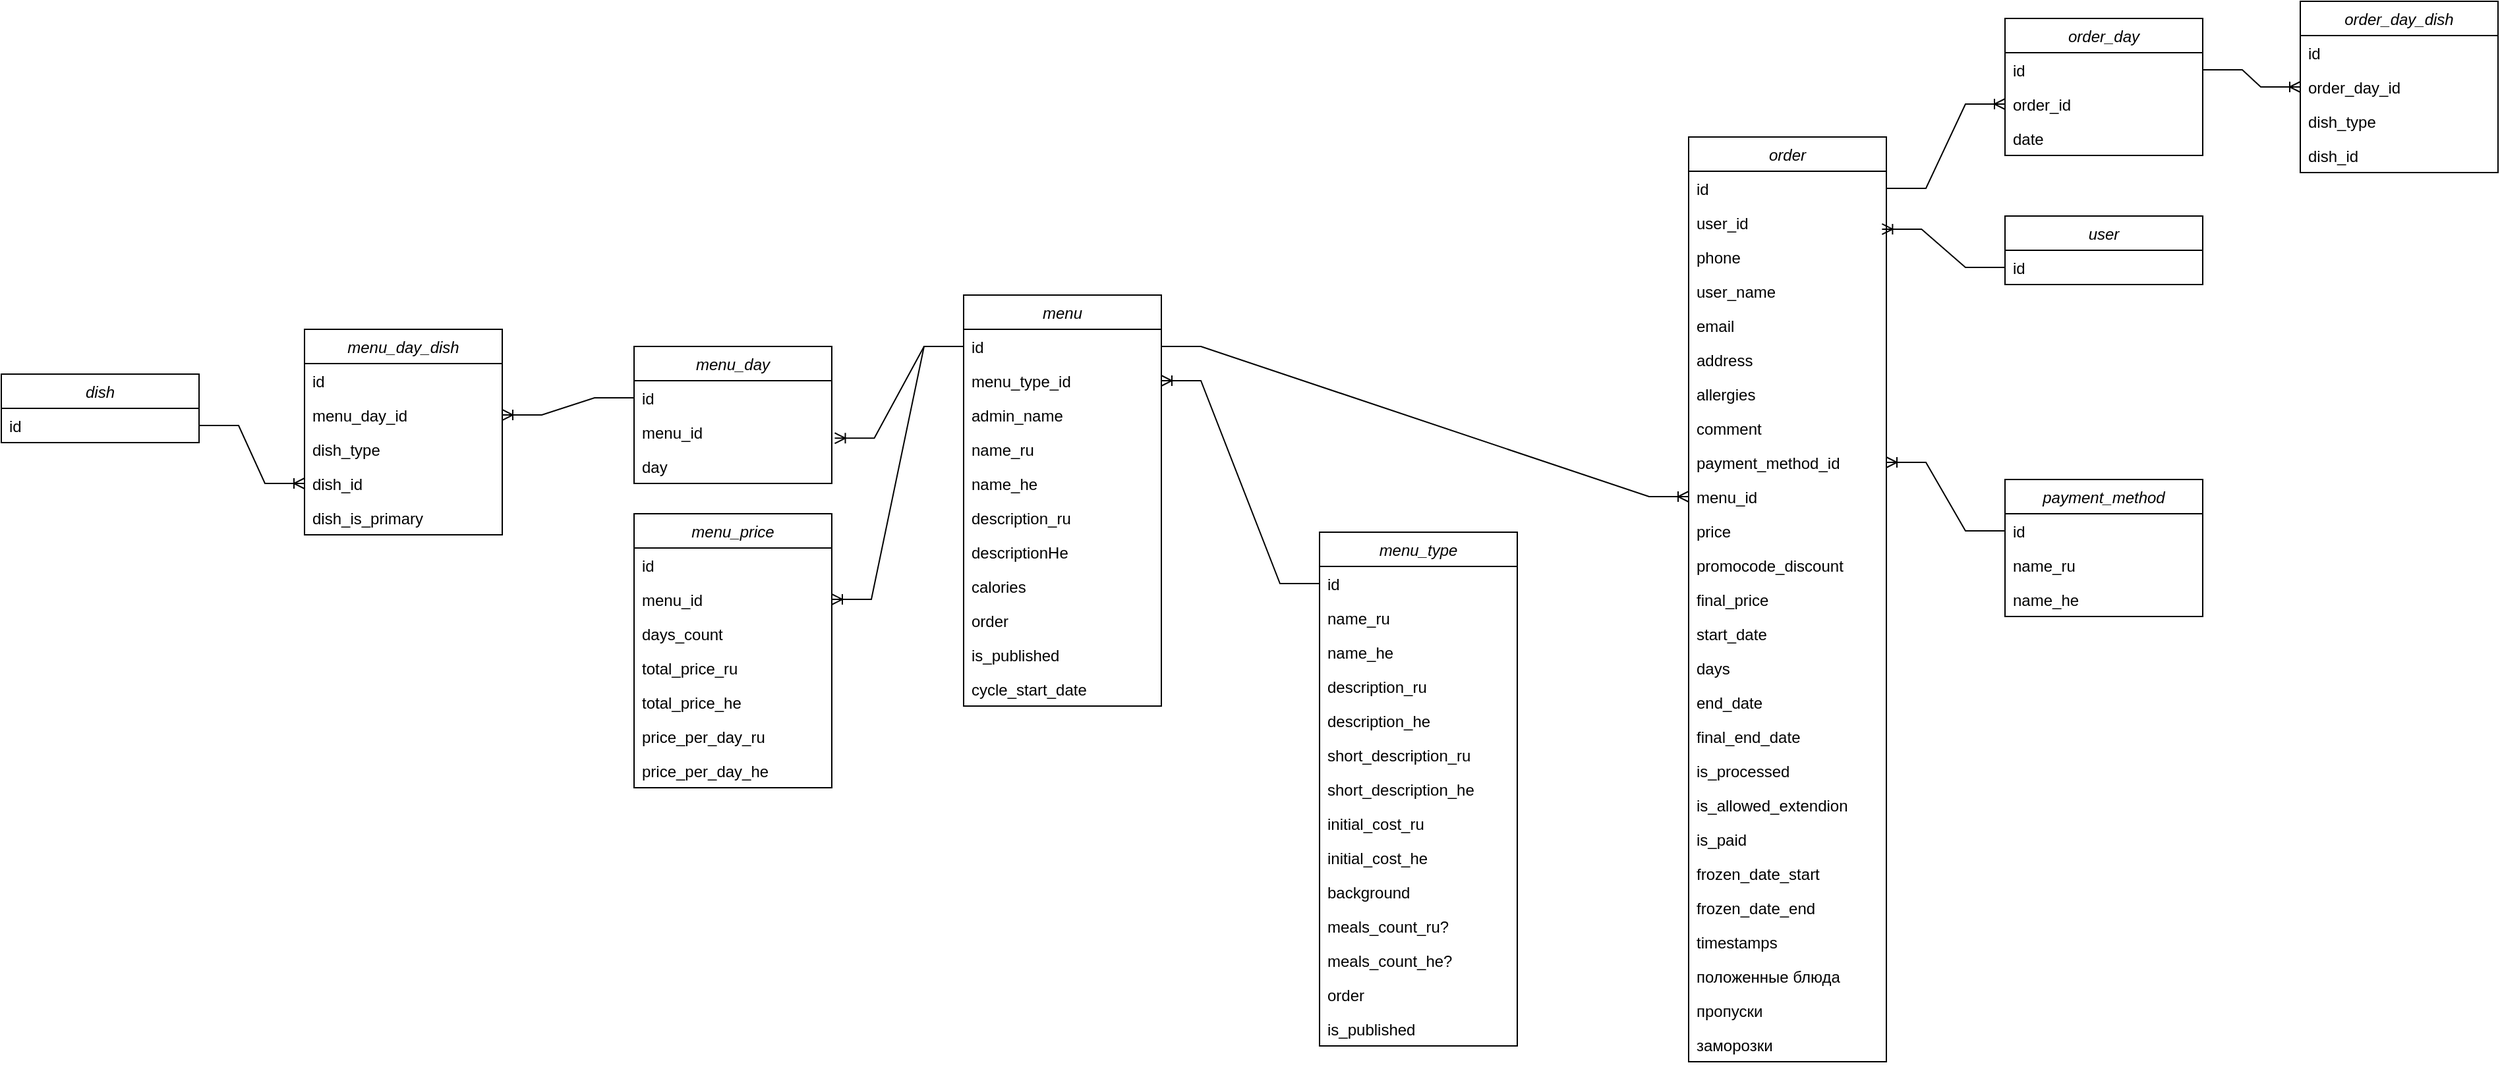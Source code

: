 <mxfile version="26.0.11">
  <diagram id="C5RBs43oDa-KdzZeNtuy" name="Page-1">
    <mxGraphModel dx="1974" dy="1759" grid="1" gridSize="10" guides="1" tooltips="1" connect="1" arrows="1" fold="1" page="1" pageScale="1" pageWidth="827" pageHeight="1169" math="0" shadow="0">
      <root>
        <mxCell id="WIyWlLk6GJQsqaUBKTNV-0" />
        <mxCell id="WIyWlLk6GJQsqaUBKTNV-1" parent="WIyWlLk6GJQsqaUBKTNV-0" />
        <mxCell id="zkfFHV4jXpPFQw0GAbJ--0" value="dish" style="swimlane;fontStyle=2;align=center;verticalAlign=top;childLayout=stackLayout;horizontal=1;startSize=26;horizontalStack=0;resizeParent=1;resizeLast=0;collapsible=1;marginBottom=0;rounded=0;shadow=0;strokeWidth=1;" parent="WIyWlLk6GJQsqaUBKTNV-1" vertex="1">
          <mxGeometry x="-90" y="190" width="150" height="52" as="geometry">
            <mxRectangle x="230" y="140" width="160" height="26" as="alternateBounds" />
          </mxGeometry>
        </mxCell>
        <mxCell id="zkfFHV4jXpPFQw0GAbJ--1" value="id" style="text;align=left;verticalAlign=top;spacingLeft=4;spacingRight=4;overflow=hidden;rotatable=0;points=[[0,0.5],[1,0.5]];portConstraint=eastwest;" parent="zkfFHV4jXpPFQw0GAbJ--0" vertex="1">
          <mxGeometry y="26" width="150" height="26" as="geometry" />
        </mxCell>
        <mxCell id="G6ZXLPOzk_R5k4GUqqPr-0" value="menu" style="swimlane;fontStyle=2;align=center;verticalAlign=top;childLayout=stackLayout;horizontal=1;startSize=26;horizontalStack=0;resizeParent=1;resizeLast=0;collapsible=1;marginBottom=0;rounded=0;shadow=0;strokeWidth=1;" parent="WIyWlLk6GJQsqaUBKTNV-1" vertex="1">
          <mxGeometry x="640" y="130" width="150" height="312" as="geometry">
            <mxRectangle x="230" y="140" width="160" height="26" as="alternateBounds" />
          </mxGeometry>
        </mxCell>
        <mxCell id="G6ZXLPOzk_R5k4GUqqPr-1" value="id" style="text;align=left;verticalAlign=top;spacingLeft=4;spacingRight=4;overflow=hidden;rotatable=0;points=[[0,0.5],[1,0.5]];portConstraint=eastwest;" parent="G6ZXLPOzk_R5k4GUqqPr-0" vertex="1">
          <mxGeometry y="26" width="150" height="26" as="geometry" />
        </mxCell>
        <mxCell id="G6ZXLPOzk_R5k4GUqqPr-4" value="menu_type_id" style="text;align=left;verticalAlign=top;spacingLeft=4;spacingRight=4;overflow=hidden;rotatable=0;points=[[0,0.5],[1,0.5]];portConstraint=eastwest;" parent="G6ZXLPOzk_R5k4GUqqPr-0" vertex="1">
          <mxGeometry y="52" width="150" height="26" as="geometry" />
        </mxCell>
        <mxCell id="G6ZXLPOzk_R5k4GUqqPr-48" value="admin_name" style="text;align=left;verticalAlign=top;spacingLeft=4;spacingRight=4;overflow=hidden;rotatable=0;points=[[0,0.5],[1,0.5]];portConstraint=eastwest;" parent="G6ZXLPOzk_R5k4GUqqPr-0" vertex="1">
          <mxGeometry y="78" width="150" height="26" as="geometry" />
        </mxCell>
        <mxCell id="G6ZXLPOzk_R5k4GUqqPr-44" value="name_ru" style="text;align=left;verticalAlign=top;spacingLeft=4;spacingRight=4;overflow=hidden;rotatable=0;points=[[0,0.5],[1,0.5]];portConstraint=eastwest;" parent="G6ZXLPOzk_R5k4GUqqPr-0" vertex="1">
          <mxGeometry y="104" width="150" height="26" as="geometry" />
        </mxCell>
        <mxCell id="G6ZXLPOzk_R5k4GUqqPr-5" value="name_he" style="text;align=left;verticalAlign=top;spacingLeft=4;spacingRight=4;overflow=hidden;rotatable=0;points=[[0,0.5],[1,0.5]];portConstraint=eastwest;" parent="G6ZXLPOzk_R5k4GUqqPr-0" vertex="1">
          <mxGeometry y="130" width="150" height="26" as="geometry" />
        </mxCell>
        <mxCell id="G6ZXLPOzk_R5k4GUqqPr-6" value="description_ru" style="text;align=left;verticalAlign=top;spacingLeft=4;spacingRight=4;overflow=hidden;rotatable=0;points=[[0,0.5],[1,0.5]];portConstraint=eastwest;" parent="G6ZXLPOzk_R5k4GUqqPr-0" vertex="1">
          <mxGeometry y="156" width="150" height="26" as="geometry" />
        </mxCell>
        <mxCell id="G6ZXLPOzk_R5k4GUqqPr-14" value="descriptionHe" style="text;align=left;verticalAlign=top;spacingLeft=4;spacingRight=4;overflow=hidden;rotatable=0;points=[[0,0.5],[1,0.5]];portConstraint=eastwest;" parent="G6ZXLPOzk_R5k4GUqqPr-0" vertex="1">
          <mxGeometry y="182" width="150" height="26" as="geometry" />
        </mxCell>
        <mxCell id="G6ZXLPOzk_R5k4GUqqPr-7" value="calories" style="text;align=left;verticalAlign=top;spacingLeft=4;spacingRight=4;overflow=hidden;rotatable=0;points=[[0,0.5],[1,0.5]];portConstraint=eastwest;" parent="G6ZXLPOzk_R5k4GUqqPr-0" vertex="1">
          <mxGeometry y="208" width="150" height="26" as="geometry" />
        </mxCell>
        <mxCell id="G6ZXLPOzk_R5k4GUqqPr-46" value="order" style="text;align=left;verticalAlign=top;spacingLeft=4;spacingRight=4;overflow=hidden;rotatable=0;points=[[0,0.5],[1,0.5]];portConstraint=eastwest;" parent="G6ZXLPOzk_R5k4GUqqPr-0" vertex="1">
          <mxGeometry y="234" width="150" height="26" as="geometry" />
        </mxCell>
        <mxCell id="G6ZXLPOzk_R5k4GUqqPr-47" value="is_published" style="text;align=left;verticalAlign=top;spacingLeft=4;spacingRight=4;overflow=hidden;rotatable=0;points=[[0,0.5],[1,0.5]];portConstraint=eastwest;" parent="G6ZXLPOzk_R5k4GUqqPr-0" vertex="1">
          <mxGeometry y="260" width="150" height="26" as="geometry" />
        </mxCell>
        <mxCell id="G6ZXLPOzk_R5k4GUqqPr-58" value="cycle_start_date" style="text;align=left;verticalAlign=top;spacingLeft=4;spacingRight=4;overflow=hidden;rotatable=0;points=[[0,0.5],[1,0.5]];portConstraint=eastwest;" parent="G6ZXLPOzk_R5k4GUqqPr-0" vertex="1">
          <mxGeometry y="286" width="150" height="26" as="geometry" />
        </mxCell>
        <mxCell id="G6ZXLPOzk_R5k4GUqqPr-15" value="menu_day" style="swimlane;fontStyle=2;align=center;verticalAlign=top;childLayout=stackLayout;horizontal=1;startSize=26;horizontalStack=0;resizeParent=1;resizeLast=0;collapsible=1;marginBottom=0;rounded=0;shadow=0;strokeWidth=1;" parent="WIyWlLk6GJQsqaUBKTNV-1" vertex="1">
          <mxGeometry x="390" y="169" width="150" height="104" as="geometry">
            <mxRectangle x="230" y="140" width="160" height="26" as="alternateBounds" />
          </mxGeometry>
        </mxCell>
        <mxCell id="G6ZXLPOzk_R5k4GUqqPr-16" value="id" style="text;align=left;verticalAlign=top;spacingLeft=4;spacingRight=4;overflow=hidden;rotatable=0;points=[[0,0.5],[1,0.5]];portConstraint=eastwest;" parent="G6ZXLPOzk_R5k4GUqqPr-15" vertex="1">
          <mxGeometry y="26" width="150" height="26" as="geometry" />
        </mxCell>
        <mxCell id="G6ZXLPOzk_R5k4GUqqPr-17" value="menu_id" style="text;align=left;verticalAlign=top;spacingLeft=4;spacingRight=4;overflow=hidden;rotatable=0;points=[[0,0.5],[1,0.5]];portConstraint=eastwest;" parent="G6ZXLPOzk_R5k4GUqqPr-15" vertex="1">
          <mxGeometry y="52" width="150" height="26" as="geometry" />
        </mxCell>
        <mxCell id="G6ZXLPOzk_R5k4GUqqPr-28" value="day" style="text;align=left;verticalAlign=top;spacingLeft=4;spacingRight=4;overflow=hidden;rotatable=0;points=[[0,0.5],[1,0.5]];portConstraint=eastwest;" parent="G6ZXLPOzk_R5k4GUqqPr-15" vertex="1">
          <mxGeometry y="78" width="150" height="26" as="geometry" />
        </mxCell>
        <mxCell id="G6ZXLPOzk_R5k4GUqqPr-22" value="menu_day_dish" style="swimlane;fontStyle=2;align=center;verticalAlign=top;childLayout=stackLayout;horizontal=1;startSize=26;horizontalStack=0;resizeParent=1;resizeLast=0;collapsible=1;marginBottom=0;rounded=0;shadow=0;strokeWidth=1;" parent="WIyWlLk6GJQsqaUBKTNV-1" vertex="1">
          <mxGeometry x="140" y="156" width="150" height="156" as="geometry">
            <mxRectangle x="230" y="140" width="160" height="26" as="alternateBounds" />
          </mxGeometry>
        </mxCell>
        <mxCell id="G6ZXLPOzk_R5k4GUqqPr-23" value="id" style="text;align=left;verticalAlign=top;spacingLeft=4;spacingRight=4;overflow=hidden;rotatable=0;points=[[0,0.5],[1,0.5]];portConstraint=eastwest;" parent="G6ZXLPOzk_R5k4GUqqPr-22" vertex="1">
          <mxGeometry y="26" width="150" height="26" as="geometry" />
        </mxCell>
        <mxCell id="G6ZXLPOzk_R5k4GUqqPr-24" value="menu_day_id" style="text;align=left;verticalAlign=top;spacingLeft=4;spacingRight=4;overflow=hidden;rotatable=0;points=[[0,0.5],[1,0.5]];portConstraint=eastwest;" parent="G6ZXLPOzk_R5k4GUqqPr-22" vertex="1">
          <mxGeometry y="52" width="150" height="26" as="geometry" />
        </mxCell>
        <mxCell id="G6ZXLPOzk_R5k4GUqqPr-25" value="dish_type" style="text;align=left;verticalAlign=top;spacingLeft=4;spacingRight=4;overflow=hidden;rotatable=0;points=[[0,0.5],[1,0.5]];portConstraint=eastwest;" parent="G6ZXLPOzk_R5k4GUqqPr-22" vertex="1">
          <mxGeometry y="78" width="150" height="26" as="geometry" />
        </mxCell>
        <mxCell id="G6ZXLPOzk_R5k4GUqqPr-30" value="" style="edgeStyle=entityRelationEdgeStyle;fontSize=12;html=1;endArrow=ERoneToMany;rounded=0;entryX=1;entryY=0.5;entryDx=0;entryDy=0;exitX=1;exitY=0.5;exitDx=0;exitDy=0;" parent="G6ZXLPOzk_R5k4GUqqPr-22" source="zkfFHV4jXpPFQw0GAbJ--1" edge="1">
          <mxGeometry width="100" height="100" relative="1" as="geometry">
            <mxPoint x="100" y="104" as="sourcePoint" />
            <mxPoint y="117" as="targetPoint" />
          </mxGeometry>
        </mxCell>
        <mxCell id="G6ZXLPOzk_R5k4GUqqPr-26" value="dish_id" style="text;align=left;verticalAlign=top;spacingLeft=4;spacingRight=4;overflow=hidden;rotatable=0;points=[[0,0.5],[1,0.5]];portConstraint=eastwest;" parent="G6ZXLPOzk_R5k4GUqqPr-22" vertex="1">
          <mxGeometry y="104" width="150" height="26" as="geometry" />
        </mxCell>
        <mxCell id="G6ZXLPOzk_R5k4GUqqPr-43" value="dish_is_primary" style="text;align=left;verticalAlign=top;spacingLeft=4;spacingRight=4;overflow=hidden;rotatable=0;points=[[0,0.5],[1,0.5]];portConstraint=eastwest;" parent="G6ZXLPOzk_R5k4GUqqPr-22" vertex="1">
          <mxGeometry y="130" width="150" height="26" as="geometry" />
        </mxCell>
        <mxCell id="G6ZXLPOzk_R5k4GUqqPr-27" value="" style="edgeStyle=entityRelationEdgeStyle;fontSize=12;html=1;endArrow=ERoneToMany;rounded=0;entryX=1.015;entryY=0.678;entryDx=0;entryDy=0;entryPerimeter=0;exitX=0;exitY=0.5;exitDx=0;exitDy=0;" parent="WIyWlLk6GJQsqaUBKTNV-1" source="G6ZXLPOzk_R5k4GUqqPr-1" target="G6ZXLPOzk_R5k4GUqqPr-17" edge="1">
          <mxGeometry width="100" height="100" relative="1" as="geometry">
            <mxPoint x="530" y="240" as="sourcePoint" />
            <mxPoint x="610" y="280" as="targetPoint" />
          </mxGeometry>
        </mxCell>
        <mxCell id="G6ZXLPOzk_R5k4GUqqPr-29" value="" style="edgeStyle=entityRelationEdgeStyle;fontSize=12;html=1;endArrow=ERoneToMany;rounded=0;entryX=1;entryY=0.5;entryDx=0;entryDy=0;" parent="WIyWlLk6GJQsqaUBKTNV-1" source="G6ZXLPOzk_R5k4GUqqPr-16" target="G6ZXLPOzk_R5k4GUqqPr-24" edge="1">
          <mxGeometry width="100" height="100" relative="1" as="geometry">
            <mxPoint x="300" y="180" as="sourcePoint" />
            <mxPoint x="350" y="380" as="targetPoint" />
          </mxGeometry>
        </mxCell>
        <mxCell id="G6ZXLPOzk_R5k4GUqqPr-49" value="menu_type" style="swimlane;fontStyle=2;align=center;verticalAlign=top;childLayout=stackLayout;horizontal=1;startSize=26;horizontalStack=0;resizeParent=1;resizeLast=0;collapsible=1;marginBottom=0;rounded=0;shadow=0;strokeWidth=1;" parent="WIyWlLk6GJQsqaUBKTNV-1" vertex="1">
          <mxGeometry x="910" y="310" width="150" height="390" as="geometry">
            <mxRectangle x="230" y="140" width="160" height="26" as="alternateBounds" />
          </mxGeometry>
        </mxCell>
        <mxCell id="G6ZXLPOzk_R5k4GUqqPr-50" value="id" style="text;align=left;verticalAlign=top;spacingLeft=4;spacingRight=4;overflow=hidden;rotatable=0;points=[[0,0.5],[1,0.5]];portConstraint=eastwest;" parent="G6ZXLPOzk_R5k4GUqqPr-49" vertex="1">
          <mxGeometry y="26" width="150" height="26" as="geometry" />
        </mxCell>
        <mxCell id="G6ZXLPOzk_R5k4GUqqPr-56" value="name_ru" style="text;align=left;verticalAlign=top;spacingLeft=4;spacingRight=4;overflow=hidden;rotatable=0;points=[[0,0.5],[1,0.5]];portConstraint=eastwest;" parent="G6ZXLPOzk_R5k4GUqqPr-49" vertex="1">
          <mxGeometry y="52" width="150" height="26" as="geometry" />
        </mxCell>
        <mxCell id="G6ZXLPOzk_R5k4GUqqPr-61" value="name_he" style="text;align=left;verticalAlign=top;spacingLeft=4;spacingRight=4;overflow=hidden;rotatable=0;points=[[0,0.5],[1,0.5]];portConstraint=eastwest;" parent="G6ZXLPOzk_R5k4GUqqPr-49" vertex="1">
          <mxGeometry y="78" width="150" height="26" as="geometry" />
        </mxCell>
        <mxCell id="G6ZXLPOzk_R5k4GUqqPr-62" value="description_ru" style="text;align=left;verticalAlign=top;spacingLeft=4;spacingRight=4;overflow=hidden;rotatable=0;points=[[0,0.5],[1,0.5]];portConstraint=eastwest;" parent="G6ZXLPOzk_R5k4GUqqPr-49" vertex="1">
          <mxGeometry y="104" width="150" height="26" as="geometry" />
        </mxCell>
        <mxCell id="G6ZXLPOzk_R5k4GUqqPr-63" value="description_he" style="text;align=left;verticalAlign=top;spacingLeft=4;spacingRight=4;overflow=hidden;rotatable=0;points=[[0,0.5],[1,0.5]];portConstraint=eastwest;" parent="G6ZXLPOzk_R5k4GUqqPr-49" vertex="1">
          <mxGeometry y="130" width="150" height="26" as="geometry" />
        </mxCell>
        <mxCell id="G6ZXLPOzk_R5k4GUqqPr-113" value="short_description_ru" style="text;align=left;verticalAlign=top;spacingLeft=4;spacingRight=4;overflow=hidden;rotatable=0;points=[[0,0.5],[1,0.5]];portConstraint=eastwest;" parent="G6ZXLPOzk_R5k4GUqqPr-49" vertex="1">
          <mxGeometry y="156" width="150" height="26" as="geometry" />
        </mxCell>
        <mxCell id="G6ZXLPOzk_R5k4GUqqPr-114" value="short_description_he" style="text;align=left;verticalAlign=top;spacingLeft=4;spacingRight=4;overflow=hidden;rotatable=0;points=[[0,0.5],[1,0.5]];portConstraint=eastwest;" parent="G6ZXLPOzk_R5k4GUqqPr-49" vertex="1">
          <mxGeometry y="182" width="150" height="26" as="geometry" />
        </mxCell>
        <mxCell id="G6ZXLPOzk_R5k4GUqqPr-64" value="initial_cost_ru" style="text;align=left;verticalAlign=top;spacingLeft=4;spacingRight=4;overflow=hidden;rotatable=0;points=[[0,0.5],[1,0.5]];portConstraint=eastwest;" parent="G6ZXLPOzk_R5k4GUqqPr-49" vertex="1">
          <mxGeometry y="208" width="150" height="26" as="geometry" />
        </mxCell>
        <mxCell id="G6ZXLPOzk_R5k4GUqqPr-65" value="initial_cost_he" style="text;align=left;verticalAlign=top;spacingLeft=4;spacingRight=4;overflow=hidden;rotatable=0;points=[[0,0.5],[1,0.5]];portConstraint=eastwest;" parent="G6ZXLPOzk_R5k4GUqqPr-49" vertex="1">
          <mxGeometry y="234" width="150" height="26" as="geometry" />
        </mxCell>
        <mxCell id="G6ZXLPOzk_R5k4GUqqPr-115" value="background" style="text;align=left;verticalAlign=top;spacingLeft=4;spacingRight=4;overflow=hidden;rotatable=0;points=[[0,0.5],[1,0.5]];portConstraint=eastwest;" parent="G6ZXLPOzk_R5k4GUqqPr-49" vertex="1">
          <mxGeometry y="260" width="150" height="26" as="geometry" />
        </mxCell>
        <mxCell id="G6ZXLPOzk_R5k4GUqqPr-60" value="meals_count_ru?" style="text;align=left;verticalAlign=top;spacingLeft=4;spacingRight=4;overflow=hidden;rotatable=0;points=[[0,0.5],[1,0.5]];portConstraint=eastwest;" parent="G6ZXLPOzk_R5k4GUqqPr-49" vertex="1">
          <mxGeometry y="286" width="150" height="26" as="geometry" />
        </mxCell>
        <mxCell id="G6ZXLPOzk_R5k4GUqqPr-55" value="meals_count_he?" style="text;align=left;verticalAlign=top;spacingLeft=4;spacingRight=4;overflow=hidden;rotatable=0;points=[[0,0.5],[1,0.5]];portConstraint=eastwest;" parent="G6ZXLPOzk_R5k4GUqqPr-49" vertex="1">
          <mxGeometry y="312" width="150" height="26" as="geometry" />
        </mxCell>
        <mxCell id="G6ZXLPOzk_R5k4GUqqPr-66" value="order" style="text;align=left;verticalAlign=top;spacingLeft=4;spacingRight=4;overflow=hidden;rotatable=0;points=[[0,0.5],[1,0.5]];portConstraint=eastwest;" parent="G6ZXLPOzk_R5k4GUqqPr-49" vertex="1">
          <mxGeometry y="338" width="150" height="26" as="geometry" />
        </mxCell>
        <mxCell id="G6ZXLPOzk_R5k4GUqqPr-59" value="is_published" style="text;align=left;verticalAlign=top;spacingLeft=4;spacingRight=4;overflow=hidden;rotatable=0;points=[[0,0.5],[1,0.5]];portConstraint=eastwest;" parent="G6ZXLPOzk_R5k4GUqqPr-49" vertex="1">
          <mxGeometry y="364" width="150" height="26" as="geometry" />
        </mxCell>
        <mxCell id="G6ZXLPOzk_R5k4GUqqPr-54" value="" style="edgeStyle=entityRelationEdgeStyle;fontSize=12;html=1;endArrow=ERoneToMany;rounded=0;entryX=1;entryY=0.5;entryDx=0;entryDy=0;exitX=0;exitY=0.5;exitDx=0;exitDy=0;" parent="WIyWlLk6GJQsqaUBKTNV-1" source="G6ZXLPOzk_R5k4GUqqPr-50" target="G6ZXLPOzk_R5k4GUqqPr-4" edge="1">
          <mxGeometry width="100" height="100" relative="1" as="geometry">
            <mxPoint x="1008" y="169" as="sourcePoint" />
            <mxPoint x="910" y="239" as="targetPoint" />
          </mxGeometry>
        </mxCell>
        <mxCell id="G6ZXLPOzk_R5k4GUqqPr-67" value="user" style="swimlane;fontStyle=2;align=center;verticalAlign=top;childLayout=stackLayout;horizontal=1;startSize=26;horizontalStack=0;resizeParent=1;resizeLast=0;collapsible=1;marginBottom=0;rounded=0;shadow=0;strokeWidth=1;" parent="WIyWlLk6GJQsqaUBKTNV-1" vertex="1">
          <mxGeometry x="1430" y="70" width="150" height="52" as="geometry">
            <mxRectangle x="230" y="140" width="160" height="26" as="alternateBounds" />
          </mxGeometry>
        </mxCell>
        <mxCell id="G6ZXLPOzk_R5k4GUqqPr-68" value="id" style="text;align=left;verticalAlign=top;spacingLeft=4;spacingRight=4;overflow=hidden;rotatable=0;points=[[0,0.5],[1,0.5]];portConstraint=eastwest;" parent="G6ZXLPOzk_R5k4GUqqPr-67" vertex="1">
          <mxGeometry y="26" width="150" height="26" as="geometry" />
        </mxCell>
        <mxCell id="G6ZXLPOzk_R5k4GUqqPr-72" value="order" style="swimlane;fontStyle=2;align=center;verticalAlign=top;childLayout=stackLayout;horizontal=1;startSize=26;horizontalStack=0;resizeParent=1;resizeLast=0;collapsible=1;marginBottom=0;rounded=0;shadow=0;strokeWidth=1;" parent="WIyWlLk6GJQsqaUBKTNV-1" vertex="1">
          <mxGeometry x="1190" y="10" width="150" height="702" as="geometry">
            <mxRectangle x="230" y="140" width="160" height="26" as="alternateBounds" />
          </mxGeometry>
        </mxCell>
        <mxCell id="G6ZXLPOzk_R5k4GUqqPr-73" value="id" style="text;align=left;verticalAlign=top;spacingLeft=4;spacingRight=4;overflow=hidden;rotatable=0;points=[[0,0.5],[1,0.5]];portConstraint=eastwest;" parent="G6ZXLPOzk_R5k4GUqqPr-72" vertex="1">
          <mxGeometry y="26" width="150" height="26" as="geometry" />
        </mxCell>
        <mxCell id="G6ZXLPOzk_R5k4GUqqPr-75" value="user_id" style="text;align=left;verticalAlign=top;spacingLeft=4;spacingRight=4;overflow=hidden;rotatable=0;points=[[0,0.5],[1,0.5]];portConstraint=eastwest;" parent="G6ZXLPOzk_R5k4GUqqPr-72" vertex="1">
          <mxGeometry y="52" width="150" height="26" as="geometry" />
        </mxCell>
        <mxCell id="G6ZXLPOzk_R5k4GUqqPr-76" value="phone" style="text;align=left;verticalAlign=top;spacingLeft=4;spacingRight=4;overflow=hidden;rotatable=0;points=[[0,0.5],[1,0.5]];portConstraint=eastwest;" parent="G6ZXLPOzk_R5k4GUqqPr-72" vertex="1">
          <mxGeometry y="78" width="150" height="26" as="geometry" />
        </mxCell>
        <mxCell id="G6ZXLPOzk_R5k4GUqqPr-77" value="user_name" style="text;align=left;verticalAlign=top;spacingLeft=4;spacingRight=4;overflow=hidden;rotatable=0;points=[[0,0.5],[1,0.5]];portConstraint=eastwest;" parent="G6ZXLPOzk_R5k4GUqqPr-72" vertex="1">
          <mxGeometry y="104" width="150" height="26" as="geometry" />
        </mxCell>
        <mxCell id="G6ZXLPOzk_R5k4GUqqPr-74" value="email" style="text;align=left;verticalAlign=top;spacingLeft=4;spacingRight=4;overflow=hidden;rotatable=0;points=[[0,0.5],[1,0.5]];portConstraint=eastwest;" parent="G6ZXLPOzk_R5k4GUqqPr-72" vertex="1">
          <mxGeometry y="130" width="150" height="26" as="geometry" />
        </mxCell>
        <mxCell id="G6ZXLPOzk_R5k4GUqqPr-78" value="address" style="text;align=left;verticalAlign=top;spacingLeft=4;spacingRight=4;overflow=hidden;rotatable=0;points=[[0,0.5],[1,0.5]];portConstraint=eastwest;" parent="G6ZXLPOzk_R5k4GUqqPr-72" vertex="1">
          <mxGeometry y="156" width="150" height="26" as="geometry" />
        </mxCell>
        <mxCell id="G6ZXLPOzk_R5k4GUqqPr-107" value="allergies" style="text;align=left;verticalAlign=top;spacingLeft=4;spacingRight=4;overflow=hidden;rotatable=0;points=[[0,0.5],[1,0.5]];portConstraint=eastwest;" parent="G6ZXLPOzk_R5k4GUqqPr-72" vertex="1">
          <mxGeometry y="182" width="150" height="26" as="geometry" />
        </mxCell>
        <mxCell id="G6ZXLPOzk_R5k4GUqqPr-79" value="comment" style="text;align=left;verticalAlign=top;spacingLeft=4;spacingRight=4;overflow=hidden;rotatable=0;points=[[0,0.5],[1,0.5]];portConstraint=eastwest;" parent="G6ZXLPOzk_R5k4GUqqPr-72" vertex="1">
          <mxGeometry y="208" width="150" height="26" as="geometry" />
        </mxCell>
        <mxCell id="G6ZXLPOzk_R5k4GUqqPr-89" value="payment_method_id" style="text;align=left;verticalAlign=top;spacingLeft=4;spacingRight=4;overflow=hidden;rotatable=0;points=[[0,0.5],[1,0.5]];portConstraint=eastwest;" parent="G6ZXLPOzk_R5k4GUqqPr-72" vertex="1">
          <mxGeometry y="234" width="150" height="26" as="geometry" />
        </mxCell>
        <mxCell id="G6ZXLPOzk_R5k4GUqqPr-92" value="menu_id" style="text;align=left;verticalAlign=top;spacingLeft=4;spacingRight=4;overflow=hidden;rotatable=0;points=[[0,0.5],[1,0.5]];portConstraint=eastwest;" parent="G6ZXLPOzk_R5k4GUqqPr-72" vertex="1">
          <mxGeometry y="260" width="150" height="26" as="geometry" />
        </mxCell>
        <mxCell id="G6ZXLPOzk_R5k4GUqqPr-104" value="price" style="text;align=left;verticalAlign=top;spacingLeft=4;spacingRight=4;overflow=hidden;rotatable=0;points=[[0,0.5],[1,0.5]];portConstraint=eastwest;" parent="G6ZXLPOzk_R5k4GUqqPr-72" vertex="1">
          <mxGeometry y="286" width="150" height="26" as="geometry" />
        </mxCell>
        <mxCell id="G6ZXLPOzk_R5k4GUqqPr-105" value="promocode_discount" style="text;align=left;verticalAlign=top;spacingLeft=4;spacingRight=4;overflow=hidden;rotatable=0;points=[[0,0.5],[1,0.5]];portConstraint=eastwest;" parent="G6ZXLPOzk_R5k4GUqqPr-72" vertex="1">
          <mxGeometry y="312" width="150" height="26" as="geometry" />
        </mxCell>
        <mxCell id="G6ZXLPOzk_R5k4GUqqPr-106" value="final_price" style="text;align=left;verticalAlign=top;spacingLeft=4;spacingRight=4;overflow=hidden;rotatable=0;points=[[0,0.5],[1,0.5]];portConstraint=eastwest;" parent="G6ZXLPOzk_R5k4GUqqPr-72" vertex="1">
          <mxGeometry y="338" width="150" height="26" as="geometry" />
        </mxCell>
        <mxCell id="G6ZXLPOzk_R5k4GUqqPr-96" value="start_date" style="text;align=left;verticalAlign=top;spacingLeft=4;spacingRight=4;overflow=hidden;rotatable=0;points=[[0,0.5],[1,0.5]];portConstraint=eastwest;" parent="G6ZXLPOzk_R5k4GUqqPr-72" vertex="1">
          <mxGeometry y="364" width="150" height="26" as="geometry" />
        </mxCell>
        <mxCell id="G6ZXLPOzk_R5k4GUqqPr-97" value="days" style="text;align=left;verticalAlign=top;spacingLeft=4;spacingRight=4;overflow=hidden;rotatable=0;points=[[0,0.5],[1,0.5]];portConstraint=eastwest;" parent="G6ZXLPOzk_R5k4GUqqPr-72" vertex="1">
          <mxGeometry y="390" width="150" height="26" as="geometry" />
        </mxCell>
        <mxCell id="G6ZXLPOzk_R5k4GUqqPr-98" value="end_date" style="text;align=left;verticalAlign=top;spacingLeft=4;spacingRight=4;overflow=hidden;rotatable=0;points=[[0,0.5],[1,0.5]];portConstraint=eastwest;" parent="G6ZXLPOzk_R5k4GUqqPr-72" vertex="1">
          <mxGeometry y="416" width="150" height="26" as="geometry" />
        </mxCell>
        <mxCell id="G6ZXLPOzk_R5k4GUqqPr-99" value="final_end_date" style="text;align=left;verticalAlign=top;spacingLeft=4;spacingRight=4;overflow=hidden;rotatable=0;points=[[0,0.5],[1,0.5]];portConstraint=eastwest;" parent="G6ZXLPOzk_R5k4GUqqPr-72" vertex="1">
          <mxGeometry y="442" width="150" height="26" as="geometry" />
        </mxCell>
        <mxCell id="G6ZXLPOzk_R5k4GUqqPr-102" value="is_processed" style="text;align=left;verticalAlign=top;spacingLeft=4;spacingRight=4;overflow=hidden;rotatable=0;points=[[0,0.5],[1,0.5]];portConstraint=eastwest;" parent="G6ZXLPOzk_R5k4GUqqPr-72" vertex="1">
          <mxGeometry y="468" width="150" height="26" as="geometry" />
        </mxCell>
        <mxCell id="G6ZXLPOzk_R5k4GUqqPr-103" value="is_allowed_extendion" style="text;align=left;verticalAlign=top;spacingLeft=4;spacingRight=4;overflow=hidden;rotatable=0;points=[[0,0.5],[1,0.5]];portConstraint=eastwest;" parent="G6ZXLPOzk_R5k4GUqqPr-72" vertex="1">
          <mxGeometry y="494" width="150" height="26" as="geometry" />
        </mxCell>
        <mxCell id="G6ZXLPOzk_R5k4GUqqPr-108" value="is_paid" style="text;align=left;verticalAlign=top;spacingLeft=4;spacingRight=4;overflow=hidden;rotatable=0;points=[[0,0.5],[1,0.5]];portConstraint=eastwest;" parent="G6ZXLPOzk_R5k4GUqqPr-72" vertex="1">
          <mxGeometry y="520" width="150" height="26" as="geometry" />
        </mxCell>
        <mxCell id="G6ZXLPOzk_R5k4GUqqPr-111" value="frozen_date_start" style="text;align=left;verticalAlign=top;spacingLeft=4;spacingRight=4;overflow=hidden;rotatable=0;points=[[0,0.5],[1,0.5]];portConstraint=eastwest;" parent="G6ZXLPOzk_R5k4GUqqPr-72" vertex="1">
          <mxGeometry y="546" width="150" height="26" as="geometry" />
        </mxCell>
        <mxCell id="G6ZXLPOzk_R5k4GUqqPr-112" value="frozen_date_end" style="text;align=left;verticalAlign=top;spacingLeft=4;spacingRight=4;overflow=hidden;rotatable=0;points=[[0,0.5],[1,0.5]];portConstraint=eastwest;" parent="G6ZXLPOzk_R5k4GUqqPr-72" vertex="1">
          <mxGeometry y="572" width="150" height="26" as="geometry" />
        </mxCell>
        <mxCell id="G6ZXLPOzk_R5k4GUqqPr-109" value="timestamps" style="text;align=left;verticalAlign=top;spacingLeft=4;spacingRight=4;overflow=hidden;rotatable=0;points=[[0,0.5],[1,0.5]];portConstraint=eastwest;" parent="G6ZXLPOzk_R5k4GUqqPr-72" vertex="1">
          <mxGeometry y="598" width="150" height="26" as="geometry" />
        </mxCell>
        <mxCell id="G6ZXLPOzk_R5k4GUqqPr-94" value="положенные блюда" style="text;align=left;verticalAlign=top;spacingLeft=4;spacingRight=4;overflow=hidden;rotatable=0;points=[[0,0.5],[1,0.5]];portConstraint=eastwest;" parent="G6ZXLPOzk_R5k4GUqqPr-72" vertex="1">
          <mxGeometry y="624" width="150" height="26" as="geometry" />
        </mxCell>
        <mxCell id="G6ZXLPOzk_R5k4GUqqPr-100" value="пропуски" style="text;align=left;verticalAlign=top;spacingLeft=4;spacingRight=4;overflow=hidden;rotatable=0;points=[[0,0.5],[1,0.5]];portConstraint=eastwest;" parent="G6ZXLPOzk_R5k4GUqqPr-72" vertex="1">
          <mxGeometry y="650" width="150" height="26" as="geometry" />
        </mxCell>
        <mxCell id="G6ZXLPOzk_R5k4GUqqPr-101" value="заморозки" style="text;align=left;verticalAlign=top;spacingLeft=4;spacingRight=4;overflow=hidden;rotatable=0;points=[[0,0.5],[1,0.5]];portConstraint=eastwest;" parent="G6ZXLPOzk_R5k4GUqqPr-72" vertex="1">
          <mxGeometry y="676" width="150" height="26" as="geometry" />
        </mxCell>
        <mxCell id="G6ZXLPOzk_R5k4GUqqPr-80" value="payment_method" style="swimlane;fontStyle=2;align=center;verticalAlign=top;childLayout=stackLayout;horizontal=1;startSize=26;horizontalStack=0;resizeParent=1;resizeLast=0;collapsible=1;marginBottom=0;rounded=0;shadow=0;strokeWidth=1;" parent="WIyWlLk6GJQsqaUBKTNV-1" vertex="1">
          <mxGeometry x="1430" y="270" width="150" height="104" as="geometry">
            <mxRectangle x="230" y="140" width="160" height="26" as="alternateBounds" />
          </mxGeometry>
        </mxCell>
        <mxCell id="G6ZXLPOzk_R5k4GUqqPr-81" value="id" style="text;align=left;verticalAlign=top;spacingLeft=4;spacingRight=4;overflow=hidden;rotatable=0;points=[[0,0.5],[1,0.5]];portConstraint=eastwest;" parent="G6ZXLPOzk_R5k4GUqqPr-80" vertex="1">
          <mxGeometry y="26" width="150" height="26" as="geometry" />
        </mxCell>
        <mxCell id="G6ZXLPOzk_R5k4GUqqPr-82" value="name_ru" style="text;align=left;verticalAlign=top;spacingLeft=4;spacingRight=4;overflow=hidden;rotatable=0;points=[[0,0.5],[1,0.5]];portConstraint=eastwest;" parent="G6ZXLPOzk_R5k4GUqqPr-80" vertex="1">
          <mxGeometry y="52" width="150" height="26" as="geometry" />
        </mxCell>
        <mxCell id="G6ZXLPOzk_R5k4GUqqPr-88" value="name_he" style="text;align=left;verticalAlign=top;spacingLeft=4;spacingRight=4;overflow=hidden;rotatable=0;points=[[0,0.5],[1,0.5]];portConstraint=eastwest;" parent="G6ZXLPOzk_R5k4GUqqPr-80" vertex="1">
          <mxGeometry y="78" width="150" height="26" as="geometry" />
        </mxCell>
        <mxCell id="G6ZXLPOzk_R5k4GUqqPr-90" value="" style="edgeStyle=entityRelationEdgeStyle;fontSize=12;html=1;endArrow=ERoneToMany;rounded=0;entryX=1;entryY=0.5;entryDx=0;entryDy=0;" parent="WIyWlLk6GJQsqaUBKTNV-1" source="G6ZXLPOzk_R5k4GUqqPr-81" target="G6ZXLPOzk_R5k4GUqqPr-89" edge="1">
          <mxGeometry width="100" height="100" relative="1" as="geometry">
            <mxPoint x="1530" y="516" as="sourcePoint" />
            <mxPoint x="1440" y="462" as="targetPoint" />
          </mxGeometry>
        </mxCell>
        <mxCell id="G6ZXLPOzk_R5k4GUqqPr-91" value="" style="edgeStyle=entityRelationEdgeStyle;fontSize=12;html=1;endArrow=ERoneToMany;rounded=0;entryX=0.978;entryY=0.691;entryDx=0;entryDy=0;entryPerimeter=0;exitX=0;exitY=0.5;exitDx=0;exitDy=0;" parent="WIyWlLk6GJQsqaUBKTNV-1" source="G6ZXLPOzk_R5k4GUqqPr-68" target="G6ZXLPOzk_R5k4GUqqPr-75" edge="1">
          <mxGeometry width="100" height="100" relative="1" as="geometry">
            <mxPoint x="1570" y="368" as="sourcePoint" />
            <mxPoint x="1390" y="431" as="targetPoint" />
          </mxGeometry>
        </mxCell>
        <mxCell id="G6ZXLPOzk_R5k4GUqqPr-93" value="" style="edgeStyle=entityRelationEdgeStyle;fontSize=12;html=1;endArrow=ERoneToMany;rounded=0;entryX=0;entryY=0.5;entryDx=0;entryDy=0;exitX=1;exitY=0.5;exitDx=0;exitDy=0;" parent="WIyWlLk6GJQsqaUBKTNV-1" source="G6ZXLPOzk_R5k4GUqqPr-1" target="G6ZXLPOzk_R5k4GUqqPr-92" edge="1">
          <mxGeometry width="100" height="100" relative="1" as="geometry">
            <mxPoint x="1470" y="405" as="sourcePoint" />
            <mxPoint x="1390" y="431" as="targetPoint" />
          </mxGeometry>
        </mxCell>
        <mxCell id="G6ZXLPOzk_R5k4GUqqPr-122" value="order_day" style="swimlane;fontStyle=2;align=center;verticalAlign=top;childLayout=stackLayout;horizontal=1;startSize=26;horizontalStack=0;resizeParent=1;resizeLast=0;collapsible=1;marginBottom=0;rounded=0;shadow=0;strokeWidth=1;" parent="WIyWlLk6GJQsqaUBKTNV-1" vertex="1">
          <mxGeometry x="1430" y="-80" width="150" height="104" as="geometry">
            <mxRectangle x="230" y="140" width="160" height="26" as="alternateBounds" />
          </mxGeometry>
        </mxCell>
        <mxCell id="G6ZXLPOzk_R5k4GUqqPr-123" value="id" style="text;align=left;verticalAlign=top;spacingLeft=4;spacingRight=4;overflow=hidden;rotatable=0;points=[[0,0.5],[1,0.5]];portConstraint=eastwest;" parent="G6ZXLPOzk_R5k4GUqqPr-122" vertex="1">
          <mxGeometry y="26" width="150" height="26" as="geometry" />
        </mxCell>
        <mxCell id="G6ZXLPOzk_R5k4GUqqPr-124" value="order_id" style="text;align=left;verticalAlign=top;spacingLeft=4;spacingRight=4;overflow=hidden;rotatable=0;points=[[0,0.5],[1,0.5]];portConstraint=eastwest;" parent="G6ZXLPOzk_R5k4GUqqPr-122" vertex="1">
          <mxGeometry y="52" width="150" height="26" as="geometry" />
        </mxCell>
        <mxCell id="G6ZXLPOzk_R5k4GUqqPr-125" value="date" style="text;align=left;verticalAlign=top;spacingLeft=4;spacingRight=4;overflow=hidden;rotatable=0;points=[[0,0.5],[1,0.5]];portConstraint=eastwest;" parent="G6ZXLPOzk_R5k4GUqqPr-122" vertex="1">
          <mxGeometry y="78" width="150" height="26" as="geometry" />
        </mxCell>
        <mxCell id="G6ZXLPOzk_R5k4GUqqPr-126" value="order_day_dish" style="swimlane;fontStyle=2;align=center;verticalAlign=top;childLayout=stackLayout;horizontal=1;startSize=26;horizontalStack=0;resizeParent=1;resizeLast=0;collapsible=1;marginBottom=0;rounded=0;shadow=0;strokeWidth=1;" parent="WIyWlLk6GJQsqaUBKTNV-1" vertex="1">
          <mxGeometry x="1654" y="-93" width="150" height="130" as="geometry">
            <mxRectangle x="230" y="140" width="160" height="26" as="alternateBounds" />
          </mxGeometry>
        </mxCell>
        <mxCell id="G6ZXLPOzk_R5k4GUqqPr-127" value="id" style="text;align=left;verticalAlign=top;spacingLeft=4;spacingRight=4;overflow=hidden;rotatable=0;points=[[0,0.5],[1,0.5]];portConstraint=eastwest;" parent="G6ZXLPOzk_R5k4GUqqPr-126" vertex="1">
          <mxGeometry y="26" width="150" height="26" as="geometry" />
        </mxCell>
        <mxCell id="G6ZXLPOzk_R5k4GUqqPr-128" value="order_day_id" style="text;align=left;verticalAlign=top;spacingLeft=4;spacingRight=4;overflow=hidden;rotatable=0;points=[[0,0.5],[1,0.5]];portConstraint=eastwest;" parent="G6ZXLPOzk_R5k4GUqqPr-126" vertex="1">
          <mxGeometry y="52" width="150" height="26" as="geometry" />
        </mxCell>
        <mxCell id="G6ZXLPOzk_R5k4GUqqPr-129" value="dish_type" style="text;align=left;verticalAlign=top;spacingLeft=4;spacingRight=4;overflow=hidden;rotatable=0;points=[[0,0.5],[1,0.5]];portConstraint=eastwest;" parent="G6ZXLPOzk_R5k4GUqqPr-126" vertex="1">
          <mxGeometry y="78" width="150" height="26" as="geometry" />
        </mxCell>
        <mxCell id="G6ZXLPOzk_R5k4GUqqPr-130" value="dish_id" style="text;align=left;verticalAlign=top;spacingLeft=4;spacingRight=4;overflow=hidden;rotatable=0;points=[[0,0.5],[1,0.5]];portConstraint=eastwest;" parent="G6ZXLPOzk_R5k4GUqqPr-126" vertex="1">
          <mxGeometry y="104" width="150" height="26" as="geometry" />
        </mxCell>
        <mxCell id="G6ZXLPOzk_R5k4GUqqPr-131" value="" style="edgeStyle=entityRelationEdgeStyle;fontSize=12;html=1;endArrow=ERoneToMany;rounded=0;entryX=0;entryY=0.5;entryDx=0;entryDy=0;exitX=1;exitY=0.5;exitDx=0;exitDy=0;" parent="WIyWlLk6GJQsqaUBKTNV-1" source="G6ZXLPOzk_R5k4GUqqPr-73" target="G6ZXLPOzk_R5k4GUqqPr-124" edge="1">
          <mxGeometry width="100" height="100" relative="1" as="geometry">
            <mxPoint x="1530" y="611" as="sourcePoint" />
            <mxPoint x="1440" y="559" as="targetPoint" />
          </mxGeometry>
        </mxCell>
        <mxCell id="G6ZXLPOzk_R5k4GUqqPr-132" value="" style="edgeStyle=entityRelationEdgeStyle;fontSize=12;html=1;endArrow=ERoneToMany;rounded=0;exitX=1;exitY=0.5;exitDx=0;exitDy=0;entryX=0;entryY=0.5;entryDx=0;entryDy=0;" parent="WIyWlLk6GJQsqaUBKTNV-1" source="G6ZXLPOzk_R5k4GUqqPr-123" target="G6ZXLPOzk_R5k4GUqqPr-128" edge="1">
          <mxGeometry width="100" height="100" relative="1" as="geometry">
            <mxPoint x="1350" y="59" as="sourcePoint" />
            <mxPoint x="1660" y="10" as="targetPoint" />
          </mxGeometry>
        </mxCell>
        <mxCell id="YF5WH5teNsMFXmH9bSxv-0" value="menu_price" style="swimlane;fontStyle=2;align=center;verticalAlign=top;childLayout=stackLayout;horizontal=1;startSize=26;horizontalStack=0;resizeParent=1;resizeLast=0;collapsible=1;marginBottom=0;rounded=0;shadow=0;strokeWidth=1;" parent="WIyWlLk6GJQsqaUBKTNV-1" vertex="1">
          <mxGeometry x="390" y="296" width="150" height="208" as="geometry">
            <mxRectangle x="230" y="140" width="160" height="26" as="alternateBounds" />
          </mxGeometry>
        </mxCell>
        <mxCell id="YF5WH5teNsMFXmH9bSxv-1" value="id" style="text;align=left;verticalAlign=top;spacingLeft=4;spacingRight=4;overflow=hidden;rotatable=0;points=[[0,0.5],[1,0.5]];portConstraint=eastwest;" parent="YF5WH5teNsMFXmH9bSxv-0" vertex="1">
          <mxGeometry y="26" width="150" height="26" as="geometry" />
        </mxCell>
        <mxCell id="YF5WH5teNsMFXmH9bSxv-2" value="menu_id" style="text;align=left;verticalAlign=top;spacingLeft=4;spacingRight=4;overflow=hidden;rotatable=0;points=[[0,0.5],[1,0.5]];portConstraint=eastwest;" parent="YF5WH5teNsMFXmH9bSxv-0" vertex="1">
          <mxGeometry y="52" width="150" height="26" as="geometry" />
        </mxCell>
        <mxCell id="YF5WH5teNsMFXmH9bSxv-3" value="days_count" style="text;align=left;verticalAlign=top;spacingLeft=4;spacingRight=4;overflow=hidden;rotatable=0;points=[[0,0.5],[1,0.5]];portConstraint=eastwest;" parent="YF5WH5teNsMFXmH9bSxv-0" vertex="1">
          <mxGeometry y="78" width="150" height="26" as="geometry" />
        </mxCell>
        <mxCell id="YF5WH5teNsMFXmH9bSxv-4" value="total_price_ru" style="text;align=left;verticalAlign=top;spacingLeft=4;spacingRight=4;overflow=hidden;rotatable=0;points=[[0,0.5],[1,0.5]];portConstraint=eastwest;" parent="YF5WH5teNsMFXmH9bSxv-0" vertex="1">
          <mxGeometry y="104" width="150" height="26" as="geometry" />
        </mxCell>
        <mxCell id="AQWDikRCJbP3CHzdR9eP-0" value="total_price_he" style="text;align=left;verticalAlign=top;spacingLeft=4;spacingRight=4;overflow=hidden;rotatable=0;points=[[0,0.5],[1,0.5]];portConstraint=eastwest;" vertex="1" parent="YF5WH5teNsMFXmH9bSxv-0">
          <mxGeometry y="130" width="150" height="26" as="geometry" />
        </mxCell>
        <mxCell id="AQWDikRCJbP3CHzdR9eP-1" value="price_per_day_ru" style="text;align=left;verticalAlign=top;spacingLeft=4;spacingRight=4;overflow=hidden;rotatable=0;points=[[0,0.5],[1,0.5]];portConstraint=eastwest;" vertex="1" parent="YF5WH5teNsMFXmH9bSxv-0">
          <mxGeometry y="156" width="150" height="26" as="geometry" />
        </mxCell>
        <mxCell id="AQWDikRCJbP3CHzdR9eP-2" value="price_per_day_he" style="text;align=left;verticalAlign=top;spacingLeft=4;spacingRight=4;overflow=hidden;rotatable=0;points=[[0,0.5],[1,0.5]];portConstraint=eastwest;" vertex="1" parent="YF5WH5teNsMFXmH9bSxv-0">
          <mxGeometry y="182" width="150" height="26" as="geometry" />
        </mxCell>
        <mxCell id="YF5WH5teNsMFXmH9bSxv-5" value="" style="edgeStyle=entityRelationEdgeStyle;fontSize=12;html=1;endArrow=ERoneToMany;rounded=0;entryX=1;entryY=0.5;entryDx=0;entryDy=0;exitX=0;exitY=0.5;exitDx=0;exitDy=0;" parent="WIyWlLk6GJQsqaUBKTNV-1" source="G6ZXLPOzk_R5k4GUqqPr-1" target="YF5WH5teNsMFXmH9bSxv-2" edge="1">
          <mxGeometry width="100" height="100" relative="1" as="geometry">
            <mxPoint x="728" y="330" as="sourcePoint" />
            <mxPoint x="630" y="400" as="targetPoint" />
          </mxGeometry>
        </mxCell>
      </root>
    </mxGraphModel>
  </diagram>
</mxfile>
